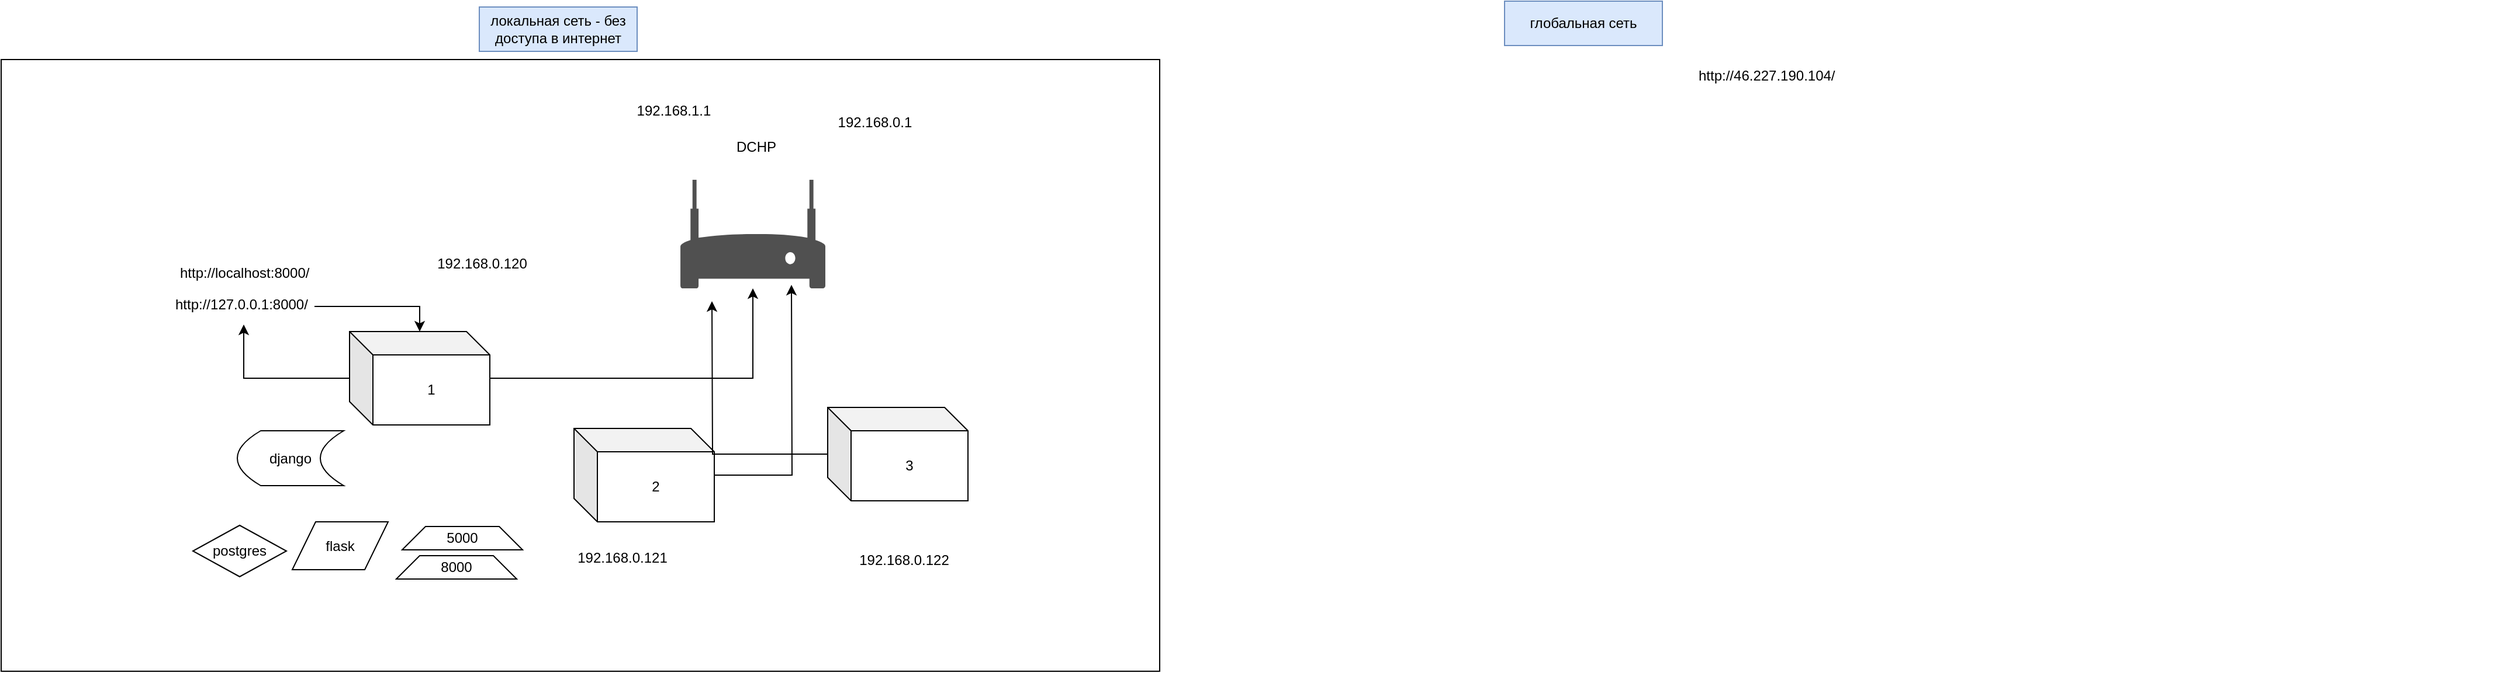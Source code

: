 <mxfile version="21.3.8" type="device">
  <diagram name="Page-1" id="tf1kkHsjJjQX61sAIBz7">
    <mxGraphModel dx="1144" dy="409" grid="0" gridSize="10" guides="1" tooltips="1" connect="1" arrows="1" fold="1" page="0" pageScale="1" pageWidth="827" pageHeight="1169" math="0" shadow="0">
      <root>
        <mxCell id="0" />
        <mxCell id="1" parent="0" />
        <mxCell id="IYJOwnhC1h-zdhnFNKs2-34" value="" style="rounded=0;whiteSpace=wrap;html=1;" vertex="1" parent="1">
          <mxGeometry x="-147" y="82" width="991" height="524" as="geometry" />
        </mxCell>
        <mxCell id="IYJOwnhC1h-zdhnFNKs2-14" style="edgeStyle=orthogonalEdgeStyle;rounded=0;orthogonalLoop=1;jettySize=auto;html=1;" edge="1" parent="1" source="IYJOwnhC1h-zdhnFNKs2-1" target="IYJOwnhC1h-zdhnFNKs2-13">
          <mxGeometry relative="1" as="geometry" />
        </mxCell>
        <mxCell id="IYJOwnhC1h-zdhnFNKs2-31" style="edgeStyle=orthogonalEdgeStyle;rounded=0;orthogonalLoop=1;jettySize=auto;html=1;" edge="1" parent="1" source="IYJOwnhC1h-zdhnFNKs2-1" target="IYJOwnhC1h-zdhnFNKs2-30">
          <mxGeometry relative="1" as="geometry" />
        </mxCell>
        <mxCell id="IYJOwnhC1h-zdhnFNKs2-1" value="1" style="shape=cube;whiteSpace=wrap;html=1;boundedLbl=1;backgroundOutline=1;darkOpacity=0.05;darkOpacity2=0.1;" vertex="1" parent="1">
          <mxGeometry x="151" y="315" width="120" height="80" as="geometry" />
        </mxCell>
        <mxCell id="IYJOwnhC1h-zdhnFNKs2-16" style="edgeStyle=orthogonalEdgeStyle;rounded=0;orthogonalLoop=1;jettySize=auto;html=1;" edge="1" parent="1" source="IYJOwnhC1h-zdhnFNKs2-2">
          <mxGeometry relative="1" as="geometry">
            <mxPoint x="529" y="275" as="targetPoint" />
          </mxGeometry>
        </mxCell>
        <mxCell id="IYJOwnhC1h-zdhnFNKs2-2" value="2" style="shape=cube;whiteSpace=wrap;html=1;boundedLbl=1;backgroundOutline=1;darkOpacity=0.05;darkOpacity2=0.1;" vertex="1" parent="1">
          <mxGeometry x="343" y="398" width="120" height="80" as="geometry" />
        </mxCell>
        <mxCell id="IYJOwnhC1h-zdhnFNKs2-18" style="edgeStyle=orthogonalEdgeStyle;rounded=0;orthogonalLoop=1;jettySize=auto;html=1;" edge="1" parent="1" source="IYJOwnhC1h-zdhnFNKs2-3">
          <mxGeometry relative="1" as="geometry">
            <mxPoint x="461" y="289" as="targetPoint" />
          </mxGeometry>
        </mxCell>
        <mxCell id="IYJOwnhC1h-zdhnFNKs2-3" value="3" style="shape=cube;whiteSpace=wrap;html=1;boundedLbl=1;backgroundOutline=1;darkOpacity=0.05;darkOpacity2=0.1;" vertex="1" parent="1">
          <mxGeometry x="560" y="380" width="120" height="80" as="geometry" />
        </mxCell>
        <mxCell id="IYJOwnhC1h-zdhnFNKs2-4" value="django" style="shape=dataStorage;whiteSpace=wrap;html=1;fixedSize=1;" vertex="1" parent="1">
          <mxGeometry x="55" y="400" width="91" height="47" as="geometry" />
        </mxCell>
        <mxCell id="IYJOwnhC1h-zdhnFNKs2-5" value="postgres" style="rhombus;whiteSpace=wrap;html=1;" vertex="1" parent="1">
          <mxGeometry x="17" y="481" width="80" height="44" as="geometry" />
        </mxCell>
        <mxCell id="IYJOwnhC1h-zdhnFNKs2-6" value="flask" style="shape=parallelogram;perimeter=parallelogramPerimeter;whiteSpace=wrap;html=1;fixedSize=1;" vertex="1" parent="1">
          <mxGeometry x="102" y="478" width="82" height="41" as="geometry" />
        </mxCell>
        <mxCell id="IYJOwnhC1h-zdhnFNKs2-13" value="" style="sketch=0;pointerEvents=1;shadow=0;dashed=0;html=1;strokeColor=none;fillColor=#505050;labelPosition=center;verticalLabelPosition=bottom;verticalAlign=top;outlineConnect=0;align=center;shape=mxgraph.office.devices.modem;" vertex="1" parent="1">
          <mxGeometry x="434" y="185" width="124" height="93" as="geometry" />
        </mxCell>
        <mxCell id="IYJOwnhC1h-zdhnFNKs2-19" value="DCHP" style="text;html=1;strokeColor=none;fillColor=none;align=center;verticalAlign=middle;whiteSpace=wrap;rounded=0;" vertex="1" parent="1">
          <mxGeometry x="469" y="142" width="60" height="30" as="geometry" />
        </mxCell>
        <mxCell id="IYJOwnhC1h-zdhnFNKs2-20" value="192.168.0.120" style="text;html=1;strokeColor=none;fillColor=none;align=center;verticalAlign=middle;whiteSpace=wrap;rounded=0;" vertex="1" parent="1">
          <mxGeometry x="215" y="241" width="99" height="32" as="geometry" />
        </mxCell>
        <mxCell id="IYJOwnhC1h-zdhnFNKs2-21" value="192.168.0.121" style="text;html=1;strokeColor=none;fillColor=none;align=center;verticalAlign=middle;whiteSpace=wrap;rounded=0;" vertex="1" parent="1">
          <mxGeometry x="335" y="493" width="99" height="32" as="geometry" />
        </mxCell>
        <mxCell id="IYJOwnhC1h-zdhnFNKs2-23" value="192.168.0.1" style="text;html=1;strokeColor=none;fillColor=none;align=center;verticalAlign=middle;whiteSpace=wrap;rounded=0;" vertex="1" parent="1">
          <mxGeometry x="551" y="120" width="99" height="32" as="geometry" />
        </mxCell>
        <mxCell id="IYJOwnhC1h-zdhnFNKs2-24" value="192.168.1.1" style="text;html=1;strokeColor=none;fillColor=none;align=center;verticalAlign=middle;whiteSpace=wrap;rounded=0;" vertex="1" parent="1">
          <mxGeometry x="379" y="110" width="99" height="32" as="geometry" />
        </mxCell>
        <mxCell id="IYJOwnhC1h-zdhnFNKs2-25" value="192.168.0.122" style="text;html=1;strokeColor=none;fillColor=none;align=center;verticalAlign=middle;whiteSpace=wrap;rounded=0;" vertex="1" parent="1">
          <mxGeometry x="576" y="495" width="99" height="32" as="geometry" />
        </mxCell>
        <mxCell id="IYJOwnhC1h-zdhnFNKs2-26" value="5000" style="shape=trapezoid;perimeter=trapezoidPerimeter;whiteSpace=wrap;html=1;fixedSize=1;" vertex="1" parent="1">
          <mxGeometry x="196" y="482" width="103" height="20" as="geometry" />
        </mxCell>
        <mxCell id="IYJOwnhC1h-zdhnFNKs2-28" value="8000" style="shape=trapezoid;perimeter=trapezoidPerimeter;whiteSpace=wrap;html=1;fixedSize=1;" vertex="1" parent="1">
          <mxGeometry x="191" y="507" width="103" height="20" as="geometry" />
        </mxCell>
        <mxCell id="IYJOwnhC1h-zdhnFNKs2-32" style="edgeStyle=orthogonalEdgeStyle;rounded=0;orthogonalLoop=1;jettySize=auto;html=1;" edge="1" parent="1" source="IYJOwnhC1h-zdhnFNKs2-30" target="IYJOwnhC1h-zdhnFNKs2-1">
          <mxGeometry relative="1" as="geometry" />
        </mxCell>
        <UserObject label="http://127.0.0.1:8000/" link="http://127.0.0.1:8000/" id="IYJOwnhC1h-zdhnFNKs2-30">
          <mxCell style="text;whiteSpace=wrap;html=1;" vertex="1" parent="1">
            <mxGeometry y="278" width="121" height="31" as="geometry" />
          </mxCell>
        </UserObject>
        <UserObject label="http://localhost:8000/" link="http://127.0.0.1:8000/" id="IYJOwnhC1h-zdhnFNKs2-33">
          <mxCell style="text;whiteSpace=wrap;html=1;" vertex="1" parent="1">
            <mxGeometry x="4" y="251" width="121" height="31" as="geometry" />
          </mxCell>
        </UserObject>
        <mxCell id="IYJOwnhC1h-zdhnFNKs2-35" value="локальная сеть - без доступа в интернет" style="text;html=1;strokeColor=#6c8ebf;fillColor=#dae8fc;align=center;verticalAlign=middle;whiteSpace=wrap;rounded=0;" vertex="1" parent="1">
          <mxGeometry x="262" y="37" width="135" height="38" as="geometry" />
        </mxCell>
        <mxCell id="IYJOwnhC1h-zdhnFNKs2-36" value="глобальная сеть" style="text;html=1;strokeColor=#6c8ebf;fillColor=#dae8fc;align=center;verticalAlign=middle;whiteSpace=wrap;rounded=0;" vertex="1" parent="1">
          <mxGeometry x="1139" y="32" width="135" height="38" as="geometry" />
        </mxCell>
        <mxCell id="IYJOwnhC1h-zdhnFNKs2-37" value="" style="shape=image;verticalLabelPosition=bottom;labelBackgroundColor=default;verticalAlign=top;aspect=fixed;imageAspect=0;image=https://testdriven.io/static/images/blog/flask/flask-render-deployment/flask_production_diagram.png;" vertex="1" parent="1">
          <mxGeometry x="1039.003" y="119.997" width="950" height="462" as="geometry" />
        </mxCell>
        <UserObject label="http://46.227.190.104/" link="http://46.227.190.104/" id="IYJOwnhC1h-zdhnFNKs2-38">
          <mxCell style="text;whiteSpace=wrap;html=1;" vertex="1" parent="1">
            <mxGeometry x="1302.997" y="81.997" width="145" height="36" as="geometry" />
          </mxCell>
        </UserObject>
      </root>
    </mxGraphModel>
  </diagram>
</mxfile>
